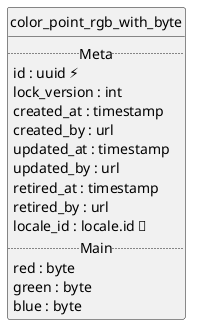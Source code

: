 @startuml uml
skinparam monochrome true
skinparam linetype ortho
hide circle

entity color_point_rgb_with_byte {
  .. Meta ..
  id : uuid ⚡
  lock_version : int
  created_at : timestamp
  created_by : url
  updated_at : timestamp
  updated_by : url
  retired_at : timestamp
  retired_by : url
  locale_id : locale.id 🔑
  .. Main ..
  red : byte
  green : byte
  blue : byte
}

@enduml
